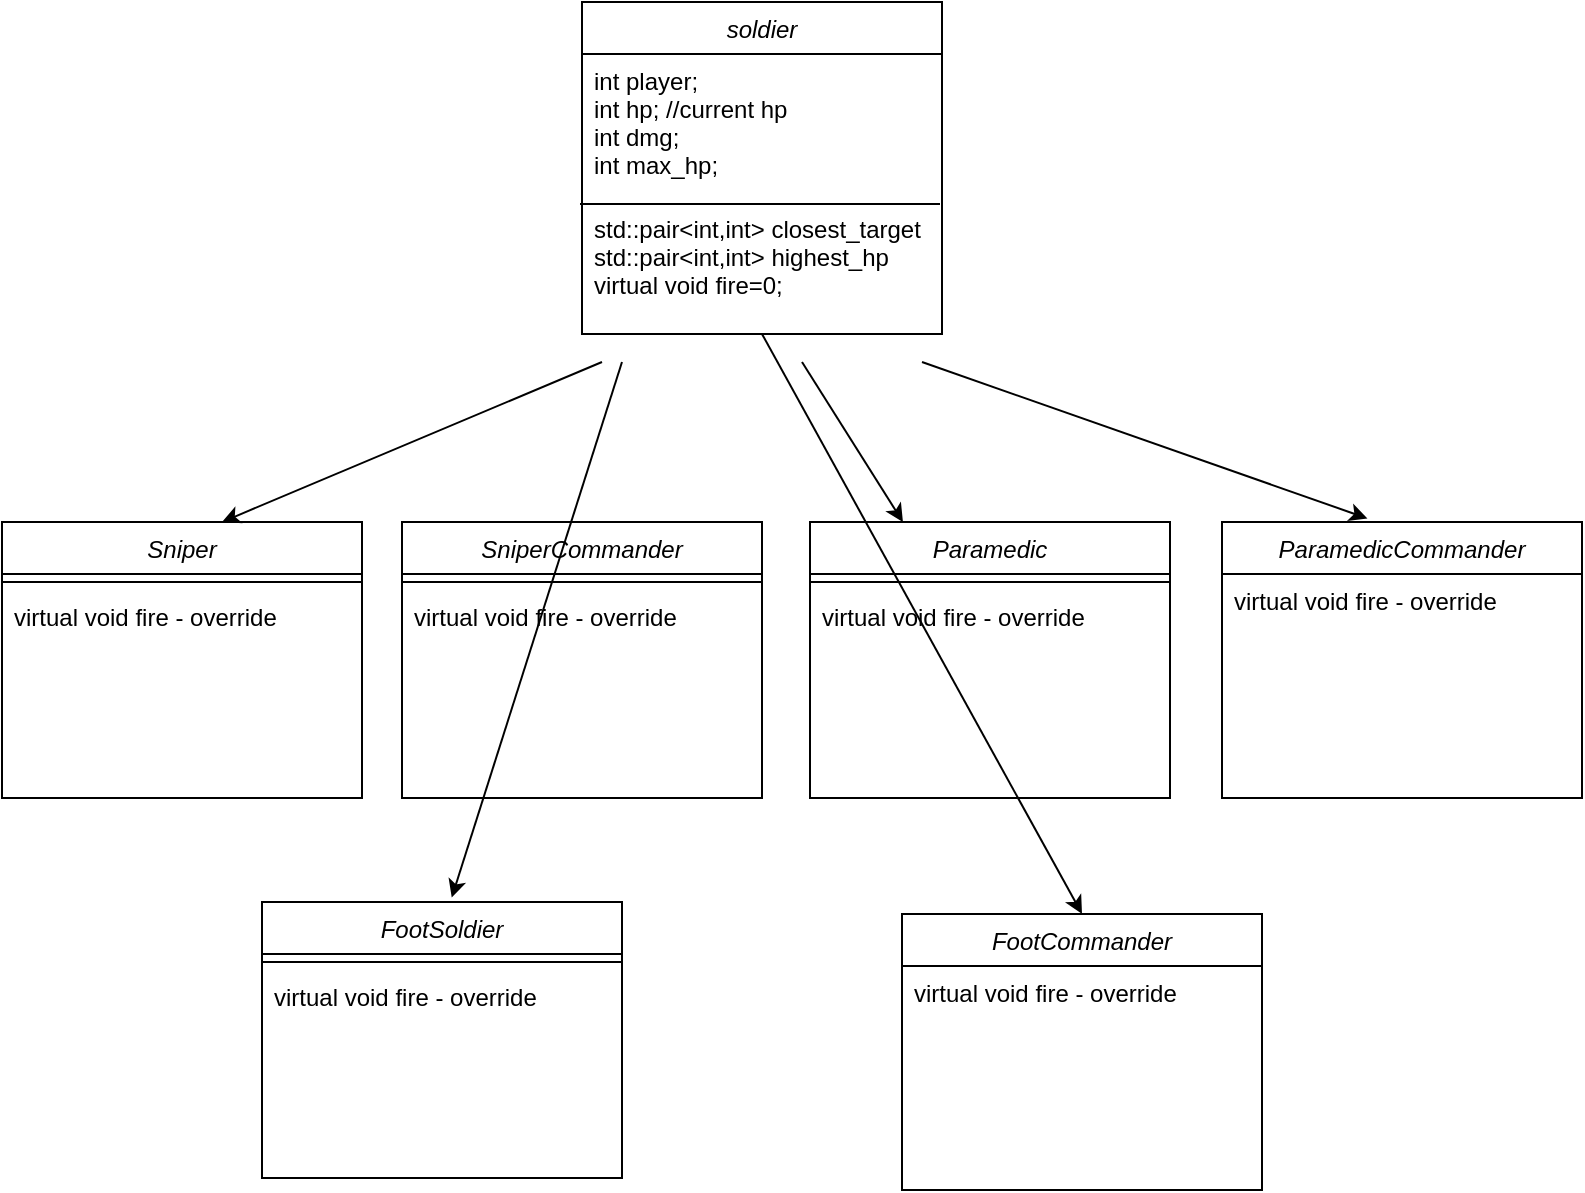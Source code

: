 <mxfile version="13.5.3" type="github">
  <diagram id="C5RBs43oDa-KdzZeNtuy" name="Page-1">
    <mxGraphModel dx="1190" dy="572" grid="1" gridSize="10" guides="1" tooltips="1" connect="1" arrows="1" fold="1" page="1" pageScale="1" pageWidth="827" pageHeight="1169" math="0" shadow="0">
      <root>
        <mxCell id="WIyWlLk6GJQsqaUBKTNV-0" />
        <mxCell id="WIyWlLk6GJQsqaUBKTNV-1" parent="WIyWlLk6GJQsqaUBKTNV-0" />
        <mxCell id="Vpo1LXLvlXuAPR2KZXmO-11" value="Sniper" style="swimlane;fontStyle=2;align=center;verticalAlign=top;childLayout=stackLayout;horizontal=1;startSize=26;horizontalStack=0;resizeParent=1;resizeLast=0;collapsible=1;marginBottom=0;rounded=0;shadow=0;strokeWidth=1;" vertex="1" parent="WIyWlLk6GJQsqaUBKTNV-1">
          <mxGeometry x="10" y="320" width="180" height="138" as="geometry">
            <mxRectangle x="230" y="140" width="160" height="26" as="alternateBounds" />
          </mxGeometry>
        </mxCell>
        <mxCell id="Vpo1LXLvlXuAPR2KZXmO-13" value="" style="line;html=1;strokeWidth=1;align=left;verticalAlign=middle;spacingTop=-1;spacingLeft=3;spacingRight=3;rotatable=0;labelPosition=right;points=[];portConstraint=eastwest;" vertex="1" parent="Vpo1LXLvlXuAPR2KZXmO-11">
          <mxGeometry y="26" width="180" height="8" as="geometry" />
        </mxCell>
        <mxCell id="Vpo1LXLvlXuAPR2KZXmO-14" value="virtual void fire - override" style="text;align=left;verticalAlign=top;spacingLeft=4;spacingRight=4;overflow=hidden;rotatable=0;points=[[0,0.5],[1,0.5]];portConstraint=eastwest;" vertex="1" parent="Vpo1LXLvlXuAPR2KZXmO-11">
          <mxGeometry y="34" width="180" height="4" as="geometry" />
        </mxCell>
        <mxCell id="Vpo1LXLvlXuAPR2KZXmO-7" value="SniperCommander" style="swimlane;fontStyle=2;align=center;verticalAlign=top;childLayout=stackLayout;horizontal=1;startSize=26;horizontalStack=0;resizeParent=1;resizeLast=0;collapsible=1;marginBottom=0;rounded=0;shadow=0;strokeWidth=1;" vertex="1" parent="WIyWlLk6GJQsqaUBKTNV-1">
          <mxGeometry x="210" y="320" width="180" height="138" as="geometry">
            <mxRectangle x="230" y="140" width="160" height="26" as="alternateBounds" />
          </mxGeometry>
        </mxCell>
        <mxCell id="Vpo1LXLvlXuAPR2KZXmO-9" value="" style="line;html=1;strokeWidth=1;align=left;verticalAlign=middle;spacingTop=-1;spacingLeft=3;spacingRight=3;rotatable=0;labelPosition=right;points=[];portConstraint=eastwest;" vertex="1" parent="Vpo1LXLvlXuAPR2KZXmO-7">
          <mxGeometry y="26" width="180" height="8" as="geometry" />
        </mxCell>
        <mxCell id="Vpo1LXLvlXuAPR2KZXmO-10" value="virtual void fire - override" style="text;align=left;verticalAlign=top;spacingLeft=4;spacingRight=4;overflow=hidden;rotatable=0;points=[[0,0.5],[1,0.5]];portConstraint=eastwest;" vertex="1" parent="Vpo1LXLvlXuAPR2KZXmO-7">
          <mxGeometry y="34" width="180" height="4" as="geometry" />
        </mxCell>
        <mxCell id="Vpo1LXLvlXuAPR2KZXmO-15" value="Paramedic" style="swimlane;fontStyle=2;align=center;verticalAlign=top;childLayout=stackLayout;horizontal=1;startSize=26;horizontalStack=0;resizeParent=1;resizeLast=0;collapsible=1;marginBottom=0;rounded=0;shadow=0;strokeWidth=1;" vertex="1" parent="WIyWlLk6GJQsqaUBKTNV-1">
          <mxGeometry x="414" y="320" width="180" height="138" as="geometry">
            <mxRectangle x="230" y="140" width="160" height="26" as="alternateBounds" />
          </mxGeometry>
        </mxCell>
        <mxCell id="Vpo1LXLvlXuAPR2KZXmO-17" value="" style="line;html=1;strokeWidth=1;align=left;verticalAlign=middle;spacingTop=-1;spacingLeft=3;spacingRight=3;rotatable=0;labelPosition=right;points=[];portConstraint=eastwest;" vertex="1" parent="Vpo1LXLvlXuAPR2KZXmO-15">
          <mxGeometry y="26" width="180" height="8" as="geometry" />
        </mxCell>
        <mxCell id="Vpo1LXLvlXuAPR2KZXmO-18" value="virtual void fire - override" style="text;align=left;verticalAlign=top;spacingLeft=4;spacingRight=4;overflow=hidden;rotatable=0;points=[[0,0.5],[1,0.5]];portConstraint=eastwest;" vertex="1" parent="Vpo1LXLvlXuAPR2KZXmO-15">
          <mxGeometry y="34" width="180" height="4" as="geometry" />
        </mxCell>
        <mxCell id="Vpo1LXLvlXuAPR2KZXmO-19" value="ParamedicCommander" style="swimlane;fontStyle=2;align=center;verticalAlign=top;childLayout=stackLayout;horizontal=1;startSize=26;horizontalStack=0;resizeParent=1;resizeLast=0;collapsible=1;marginBottom=0;rounded=0;shadow=0;strokeWidth=1;" vertex="1" parent="WIyWlLk6GJQsqaUBKTNV-1">
          <mxGeometry x="620" y="320" width="180" height="138" as="geometry">
            <mxRectangle x="230" y="140" width="160" height="26" as="alternateBounds" />
          </mxGeometry>
        </mxCell>
        <mxCell id="Vpo1LXLvlXuAPR2KZXmO-20" value="virtual void fire - override" style="text;align=left;verticalAlign=top;spacingLeft=4;spacingRight=4;overflow=hidden;rotatable=0;points=[[0,0.5],[1,0.5]];portConstraint=eastwest;" vertex="1" parent="Vpo1LXLvlXuAPR2KZXmO-19">
          <mxGeometry y="26" width="180" height="74" as="geometry" />
        </mxCell>
        <mxCell id="zkfFHV4jXpPFQw0GAbJ--0" value="soldier" style="swimlane;fontStyle=2;align=center;verticalAlign=top;childLayout=stackLayout;horizontal=1;startSize=26;horizontalStack=0;resizeParent=1;resizeLast=0;collapsible=1;marginBottom=0;rounded=0;shadow=0;strokeWidth=1;" parent="WIyWlLk6GJQsqaUBKTNV-1" vertex="1">
          <mxGeometry x="300" y="60" width="180" height="166" as="geometry">
            <mxRectangle x="230" y="140" width="160" height="26" as="alternateBounds" />
          </mxGeometry>
        </mxCell>
        <mxCell id="zkfFHV4jXpPFQw0GAbJ--1" value="int player;&#xa;int hp; //current hp&#xa;int dmg;&#xa;int max_hp; " style="text;align=left;verticalAlign=top;spacingLeft=4;spacingRight=4;overflow=hidden;rotatable=0;points=[[0,0.5],[1,0.5]];portConstraint=eastwest;" parent="zkfFHV4jXpPFQw0GAbJ--0" vertex="1">
          <mxGeometry y="26" width="180" height="74" as="geometry" />
        </mxCell>
        <mxCell id="zkfFHV4jXpPFQw0GAbJ--5" value="std::pair&lt;int,int&gt; closest_target&#xa;std::pair&lt;int,int&gt; highest_hp&#xa;virtual void fire=0;" style="text;align=left;verticalAlign=top;spacingLeft=4;spacingRight=4;overflow=hidden;rotatable=0;points=[[0,0.5],[1,0.5]];portConstraint=eastwest;" parent="zkfFHV4jXpPFQw0GAbJ--0" vertex="1">
          <mxGeometry y="100" width="180" height="4" as="geometry" />
        </mxCell>
        <mxCell id="Vpo1LXLvlXuAPR2KZXmO-27" value="FootSoldier" style="swimlane;fontStyle=2;align=center;verticalAlign=top;childLayout=stackLayout;horizontal=1;startSize=26;horizontalStack=0;resizeParent=1;resizeLast=0;collapsible=1;marginBottom=0;rounded=0;shadow=0;strokeWidth=1;" vertex="1" parent="WIyWlLk6GJQsqaUBKTNV-1">
          <mxGeometry x="140" y="510" width="180" height="138" as="geometry">
            <mxRectangle x="230" y="140" width="160" height="26" as="alternateBounds" />
          </mxGeometry>
        </mxCell>
        <mxCell id="Vpo1LXLvlXuAPR2KZXmO-29" value="" style="line;html=1;strokeWidth=1;align=left;verticalAlign=middle;spacingTop=-1;spacingLeft=3;spacingRight=3;rotatable=0;labelPosition=right;points=[];portConstraint=eastwest;" vertex="1" parent="Vpo1LXLvlXuAPR2KZXmO-27">
          <mxGeometry y="26" width="180" height="8" as="geometry" />
        </mxCell>
        <mxCell id="Vpo1LXLvlXuAPR2KZXmO-30" value="virtual void fire - override" style="text;align=left;verticalAlign=top;spacingLeft=4;spacingRight=4;overflow=hidden;rotatable=0;points=[[0,0.5],[1,0.5]];portConstraint=eastwest;" vertex="1" parent="Vpo1LXLvlXuAPR2KZXmO-27">
          <mxGeometry y="34" width="180" height="4" as="geometry" />
        </mxCell>
        <mxCell id="Vpo1LXLvlXuAPR2KZXmO-23" value="FootCommander" style="swimlane;fontStyle=2;align=center;verticalAlign=top;childLayout=stackLayout;horizontal=1;startSize=26;horizontalStack=0;resizeParent=1;resizeLast=0;collapsible=1;marginBottom=0;rounded=0;shadow=0;strokeWidth=1;" vertex="1" parent="WIyWlLk6GJQsqaUBKTNV-1">
          <mxGeometry x="460" y="516" width="180" height="138" as="geometry">
            <mxRectangle x="230" y="140" width="160" height="26" as="alternateBounds" />
          </mxGeometry>
        </mxCell>
        <mxCell id="Vpo1LXLvlXuAPR2KZXmO-24" value="virtual void fire - override" style="text;align=left;verticalAlign=top;spacingLeft=4;spacingRight=4;overflow=hidden;rotatable=0;points=[[0,0.5],[1,0.5]];portConstraint=eastwest;" vertex="1" parent="Vpo1LXLvlXuAPR2KZXmO-23">
          <mxGeometry y="26" width="180" height="74" as="geometry" />
        </mxCell>
        <mxCell id="Vpo1LXLvlXuAPR2KZXmO-31" value="" style="endArrow=classic;html=1;" edge="1" parent="WIyWlLk6GJQsqaUBKTNV-1" target="Vpo1LXLvlXuAPR2KZXmO-15">
          <mxGeometry width="50" height="50" relative="1" as="geometry">
            <mxPoint x="410" y="240" as="sourcePoint" />
            <mxPoint x="410" y="290" as="targetPoint" />
          </mxGeometry>
        </mxCell>
        <mxCell id="Vpo1LXLvlXuAPR2KZXmO-36" value="" style="endArrow=classic;html=1;entryX=0.404;entryY=-0.013;entryDx=0;entryDy=0;entryPerimeter=0;" edge="1" parent="WIyWlLk6GJQsqaUBKTNV-1" target="Vpo1LXLvlXuAPR2KZXmO-19">
          <mxGeometry width="50" height="50" relative="1" as="geometry">
            <mxPoint x="470" y="240" as="sourcePoint" />
            <mxPoint x="520" y="310" as="targetPoint" />
          </mxGeometry>
        </mxCell>
        <mxCell id="Vpo1LXLvlXuAPR2KZXmO-37" value="" style="endArrow=classic;html=1;" edge="1" parent="WIyWlLk6GJQsqaUBKTNV-1">
          <mxGeometry width="50" height="50" relative="1" as="geometry">
            <mxPoint x="310" y="240" as="sourcePoint" />
            <mxPoint x="120" y="320" as="targetPoint" />
          </mxGeometry>
        </mxCell>
        <mxCell id="Vpo1LXLvlXuAPR2KZXmO-38" value="" style="endArrow=classic;html=1;entryX=0.527;entryY=-0.016;entryDx=0;entryDy=0;entryPerimeter=0;" edge="1" parent="WIyWlLk6GJQsqaUBKTNV-1" target="Vpo1LXLvlXuAPR2KZXmO-27">
          <mxGeometry width="50" height="50" relative="1" as="geometry">
            <mxPoint x="320" y="240" as="sourcePoint" />
            <mxPoint x="130" y="330" as="targetPoint" />
          </mxGeometry>
        </mxCell>
        <mxCell id="Vpo1LXLvlXuAPR2KZXmO-39" value="" style="endArrow=classic;html=1;entryX=0.5;entryY=0;entryDx=0;entryDy=0;exitX=0.5;exitY=1;exitDx=0;exitDy=0;" edge="1" parent="WIyWlLk6GJQsqaUBKTNV-1" source="zkfFHV4jXpPFQw0GAbJ--0" target="Vpo1LXLvlXuAPR2KZXmO-23">
          <mxGeometry width="50" height="50" relative="1" as="geometry">
            <mxPoint x="330.0" y="250" as="sourcePoint" />
            <mxPoint x="244.86" y="517.792" as="targetPoint" />
          </mxGeometry>
        </mxCell>
        <mxCell id="Vpo1LXLvlXuAPR2KZXmO-40" value="" style="endArrow=none;html=1;" edge="1" parent="WIyWlLk6GJQsqaUBKTNV-1">
          <mxGeometry width="50" height="50" relative="1" as="geometry">
            <mxPoint x="299" y="161" as="sourcePoint" />
            <mxPoint x="479" y="161" as="targetPoint" />
            <Array as="points">
              <mxPoint x="369" y="161" />
            </Array>
          </mxGeometry>
        </mxCell>
      </root>
    </mxGraphModel>
  </diagram>
</mxfile>
